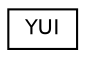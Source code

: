 digraph "Graphical Class Hierarchy"
{
 // LATEX_PDF_SIZE
  edge [fontname="Helvetica",fontsize="10",labelfontname="Helvetica",labelfontsize="10"];
  node [fontname="Helvetica",fontsize="10",shape=record];
  rankdir="LR";
  Node0 [label="YUI",height=0.2,width=0.4,color="black", fillcolor="white", style="filled",URL="$classYUI.html",tooltip=" "];
}

